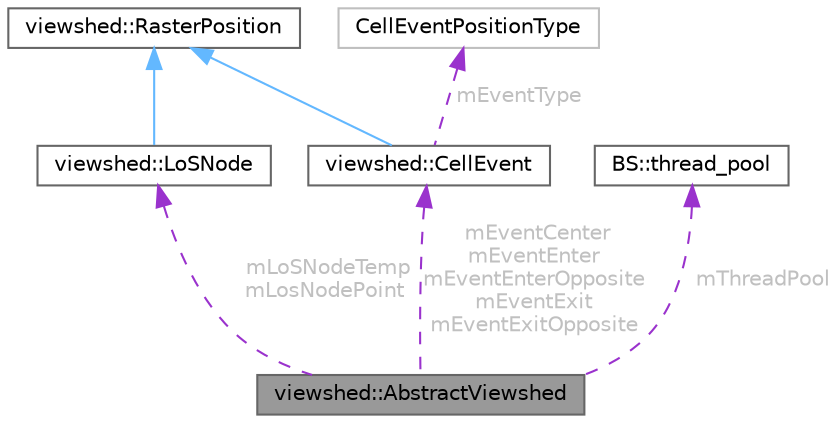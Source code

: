 digraph "viewshed::AbstractViewshed"
{
 // LATEX_PDF_SIZE
  bgcolor="transparent";
  edge [fontname=Helvetica,fontsize=10,labelfontname=Helvetica,labelfontsize=10];
  node [fontname=Helvetica,fontsize=10,shape=box,height=0.2,width=0.4];
  Node1 [id="Node000001",label="viewshed::AbstractViewshed",height=0.2,width=0.4,color="gray40", fillcolor="grey60", style="filled", fontcolor="black",tooltip="Abstract class that represents viewshed calculation from this class specific implementations ( Viewsh..."];
  Node2 -> Node1 [id="edge1_Node000001_Node000002",dir="back",color="darkorchid3",style="dashed",tooltip=" ",label=" mLoSNodeTemp\nmLosNodePoint",fontcolor="grey" ];
  Node2 [id="Node000002",label="viewshed::LoSNode",height=0.2,width=0.4,color="gray40", fillcolor="white", style="filled",URL="$classviewshed_1_1LoSNode.html",tooltip="Representation of single cell that creates a point on LoS."];
  Node3 -> Node2 [id="edge2_Node000002_Node000003",dir="back",color="steelblue1",style="solid",tooltip=" "];
  Node3 [id="Node000003",label="viewshed::RasterPosition",height=0.2,width=0.4,color="gray40", fillcolor="white", style="filled",URL="$classviewshed_1_1RasterPosition.html",tooltip="Class to represent position on raster in term of row and column."];
  Node4 -> Node1 [id="edge3_Node000001_Node000004",dir="back",color="darkorchid3",style="dashed",tooltip=" ",label=" mThreadPool",fontcolor="grey" ];
  Node4 [id="Node000004",label="BS::thread_pool",height=0.2,width=0.4,color="gray40", fillcolor="white", style="filled",URL="$classBS_1_1thread__pool.html",tooltip="A fast, lightweight, and easy-to-use C++17 thread pool class."];
  Node5 -> Node1 [id="edge4_Node000001_Node000005",dir="back",color="darkorchid3",style="dashed",tooltip=" ",label=" mEventCenter\nmEventEnter\nmEventEnterOpposite\nmEventExit\nmEventExitOpposite",fontcolor="grey" ];
  Node5 [id="Node000005",label="viewshed::CellEvent",height=0.2,width=0.4,color="gray40", fillcolor="white", style="filled",URL="$classviewshed_1_1CellEvent.html",tooltip="Class representing cell events for Van Kreveld's plane sweep algorithm. Stores cell position (row and..."];
  Node3 -> Node5 [id="edge5_Node000005_Node000003",dir="back",color="steelblue1",style="solid",tooltip=" "];
  Node6 -> Node5 [id="edge6_Node000005_Node000006",dir="back",color="darkorchid3",style="dashed",tooltip=" ",label=" mEventType",fontcolor="grey" ];
  Node6 [id="Node000006",label="CellEventPositionType",height=0.2,width=0.4,color="grey75", fillcolor="white", style="filled",tooltip=" "];
}

